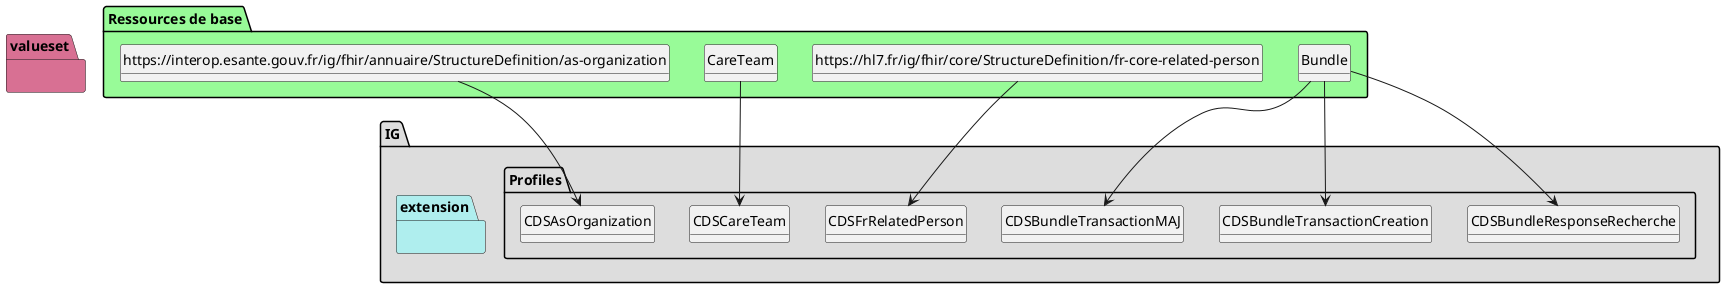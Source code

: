 @startuml
set namespaceSeparator ?
hide circle
hide class fields

package IG #DDDDDD{

     package Profiles #DDDDDD{

        class CDSBundleResponseRecherche{

             Bundle.type => [None..None]
             Bundle.entry => [None..None]
             Bundle.entry:careTeam => [0..*]
             Bundle.entry:careTeam.resource => [1..None]
             Bundle.entry:careTeam.search.mode => [None..None]
             Bundle.entry:careTeam.request => [None..0]
             Bundle.entry:careTeam.response => [None..0]
             Bundle.entry:patient => [0..*]
             Bundle.entry:patient.resource => [1..None]
             Bundle.entry:patient.search.mode => [None..None]
             Bundle.entry:patient.request => [None..0]
             Bundle.entry:patient.response => [None..0]
             Bundle.entry:relatedPerson => [0..*]
             Bundle.entry:relatedPerson.resource => [1..None]
             Bundle.entry:relatedPerson.search.mode => [None..None]
             Bundle.entry:relatedPerson.request => [None..0]
             Bundle.entry:relatedPerson.response => [None..0]
             Bundle.entry:organization => [0..*]
             Bundle.entry:organization.resource => [1..None]
             Bundle.entry:organization.search.mode => [None..None]
             Bundle.entry:organization.request => [None..0]
             Bundle.entry:organization.response => [None..0]
             Bundle.entry:practitionerRoleOrg => [0..*]
             Bundle.entry:practitionerRoleOrg.resource => [1..None]
             Bundle.entry:practitionerRoleOrg.search.mode => [None..None]
             Bundle.entry:practitionerRoleOrg.request => [None..0]
             Bundle.entry:practitionerRoleOrg.response => [None..0]
             Bundle.entry:practitionerPro => [0..*]
             Bundle.entry:practitionerPro.resource => [1..None]
             Bundle.entry:practitionerPro.search.mode => [None..None]
             Bundle.entry:practitionerPro.request => [None..0]
             Bundle.entry:practitionerPro.response => [None..0]
        } 

        class CDSBundleTransactionCreation{

             Bundle.type => [None..None]
             Bundle.entry => [2..None]
             Bundle.entry:careTeam => [1..1]
             Bundle.entry:careTeam.resource => [1..None]
             Bundle.entry:careTeam.request.method => [None..None]
             Bundle.entry:careTeam.response => [None..0]
             Bundle.entry:patient => [1..1]
             Bundle.entry:patient.resource => [1..None]
             Bundle.entry:patient.request.method => [None..None]
             Bundle.entry:patient.response => [None..0]
             Bundle.entry:relatedPerson => [0..*]
             Bundle.entry:relatedPerson.resource => [1..None]
             Bundle.entry:relatedPerson.request.method => [None..None]
             Bundle.entry:relatedPerson.response => [None..0]
             Bundle.entry:organization => [0..*]
             Bundle.entry:organization.resource => [1..None]
             Bundle.entry:organization.request.method => [None..None]
             Bundle.entry:organization.response => [None..0]
             Bundle.entry:practitionerRoleOrg => [0..*]
             Bundle.entry:practitionerRoleOrg.resource => [1..None]
             Bundle.entry:practitionerRoleOrg.request.method => [None..None]
             Bundle.entry:practitionerRoleOrg.response => [None..0]
             Bundle.entry:practitionerPro => [0..*]
             Bundle.entry:practitionerPro.resource => [1..None]
             Bundle.entry:practitionerPro.request.method => [None..None]
             Bundle.entry:practitionerPro.response => [None..0]
        } 

        class CDSBundleTransactionMAJ{

             Bundle.type => [None..None]
             Bundle.entry => [1..None]
             Bundle.entry:careTeam => [0..*]
             Bundle.entry:careTeam.resource => [1..None]
             Bundle.entry:careTeam.request.method => [None..None]
             Bundle.entry:careTeam.response => [None..0]
             Bundle.entry:patient => [0..*]
             Bundle.entry:patient.resource => [1..None]
             Bundle.entry:patient.request.method => [None..None]
             Bundle.entry:patient.response => [None..0]
             Bundle.entry:relatedPerson => [0..*]
             Bundle.entry:relatedPerson.resource => [1..None]
             Bundle.entry:relatedPerson.request.method => [None..None]
             Bundle.entry:relatedPerson.response => [None..0]
             Bundle.entry:organization => [0..*]
             Bundle.entry:organization.resource => [1..None]
             Bundle.entry:organization.request.method => [None..None]
             Bundle.entry:organization.response => [None..0]
             Bundle.entry:practitionerRoleOrg => [0..*]
             Bundle.entry:practitionerRoleOrg.resource => [1..None]
             Bundle.entry:practitionerRoleOrg.request.method => [None..None]
             Bundle.entry:practitionerRoleOrg.response => [None..0]
             Bundle.entry:practitionerPro => [0..*]
             Bundle.entry:practitionerPro.resource => [1..None]
             Bundle.entry:practitionerPro.request.method => [None..None]
             Bundle.entry:practitionerPro.response => [None..0]
        } 

        class CDSFrRelatedPerson{

             RelatedPerson.identifier => [None..None]
             RelatedPerson.patient => [None..None]
             RelatedPerson.relationship => [1..None]
             RelatedPerson.relationship:Role => [1..None]
             RelatedPerson.relationship:RelationType => [None..1]
             RelatedPerson.name => [1..1]
             RelatedPerson.name.family => [1..None]
             RelatedPerson.name.given => [None..1]
             RelatedPerson.telecom => [1..None]
        } 

        class CDSCareTeam{

             CareTeam.meta => [1..None]
             CareTeam.meta.lastUpdated => [None..None]
             CareTeam.identifier => [1..1]
             CareTeam.identifier.value => [1..None]
             CareTeam.status => [1..None]
             CareTeam.category => [None..None]
             CareTeam.name => [1..None]
             CareTeam.subject => [1..None]
             CareTeam.encounter => [None..None]
             CareTeam.period => [1..None]
             CareTeam.period.start => [1..None]
             CareTeam.period.end => [None..None]
             CareTeam.participant => [None..None]
             CareTeam.participant.member => [1..None]
             CareTeam.participant.period => [None..None]
             CareTeam.participant.period.start => [1..None]
             CareTeam.managingOrganization => [None..None]
             CareTeam.telecom => [None..None]
             CareTeam.note => [None..None]
        } 

        class CDSAsOrganization{

             Organization.identifier:identifierOI => [0..1]
             Organization.identifier:identifierOI.type => [1..None]
             Organization.identifier:identifierOI.system => [None..None]
             Organization.partOf => [None..None]
         }

     }
     package extension #paleturquoise {


         }
     }
     package valueset #PaleVioletRed{
       }

package "Ressources de base" #palegreen {

 class "Bundle" as  class94c51f19c37f96ed231f5a0ae512b2a8 

    class94c51f19c37f96ed231f5a0ae512b2a8 --> CDSBundleResponseRecherche

 class "Bundle" as  class94c51f19c37f96ed231f5a0ae512b2a8 

    class94c51f19c37f96ed231f5a0ae512b2a8 --> CDSBundleTransactionCreation

 class "Bundle" as  class94c51f19c37f96ed231f5a0ae512b2a8 

    class94c51f19c37f96ed231f5a0ae512b2a8 --> CDSBundleTransactionMAJ

 class "https://hl7.fr/ig/fhir/core/StructureDefinition/fr-core-related-person" as  class73d64d75d9b8829a511eb36c46458829 

    class73d64d75d9b8829a511eb36c46458829 --> CDSFrRelatedPerson

 class "CareTeam" as  class99bade88e2b9cdcc23b2ec3bcc841176 

    class99bade88e2b9cdcc23b2ec3bcc841176 --> CDSCareTeam

 class "https://interop.esante.gouv.fr/ig/fhir/annuaire/StructureDefinition/as-organization" as  class02104d9d29574b85b8bdd491de969f0d 

    class02104d9d29574b85b8bdd491de969f0d --> CDSAsOrganization
}
@enduml